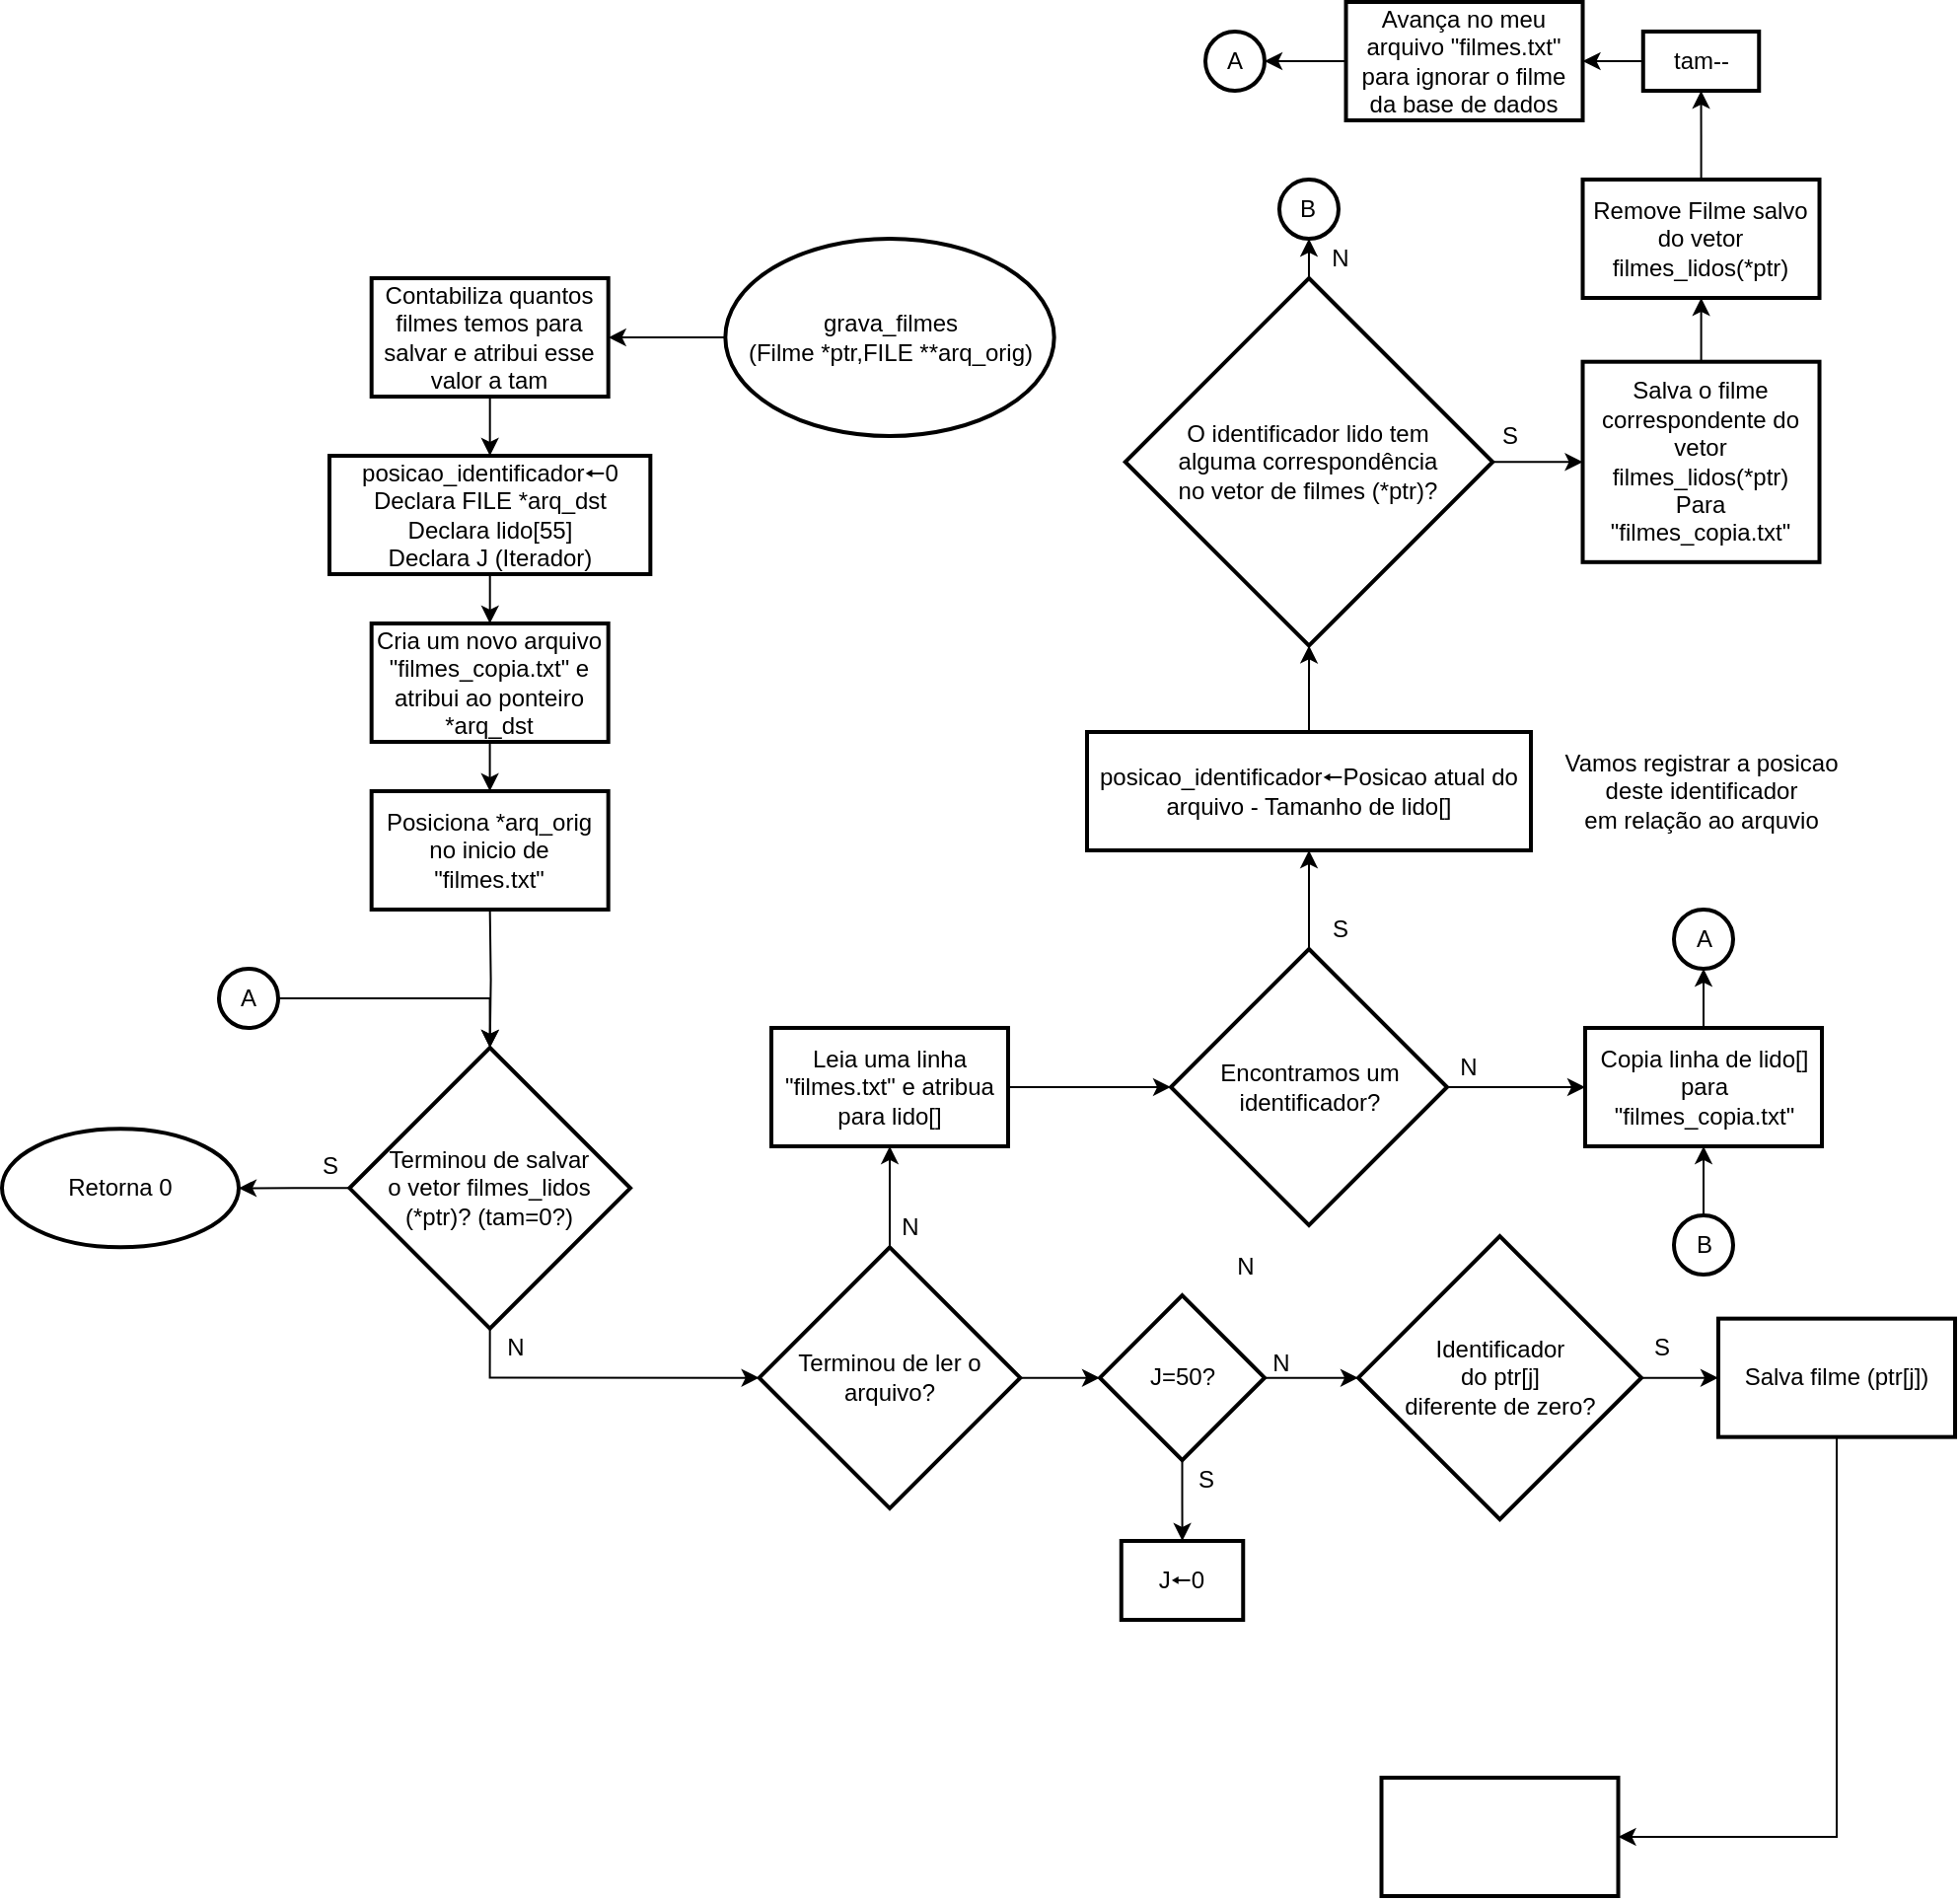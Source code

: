 <mxfile version="16.5.1" type="device"><diagram id="mSKZEvpQcY-o4UJTQBTM" name="Página-1"><mxGraphModel dx="1929" dy="1722" grid="1" gridSize="10" guides="1" tooltips="1" connect="1" arrows="1" fold="1" page="1" pageScale="1" pageWidth="827" pageHeight="1169" math="0" shadow="0"><root><mxCell id="0"/><mxCell id="1" parent="0"/><mxCell id="09kVyjvetfMRNSx0L0Ht-75" value="" style="edgeStyle=orthogonalEdgeStyle;rounded=0;orthogonalLoop=1;jettySize=auto;html=1;" parent="1" source="dNWGIJvHqVUyf6Vo1CNz-1" target="09kVyjvetfMRNSx0L0Ht-74" edge="1"><mxGeometry relative="1" as="geometry"/></mxCell><mxCell id="dNWGIJvHqVUyf6Vo1CNz-1" value="grava_filmes&lt;br&gt;(Filme *ptr,FILE **arq_orig)" style="strokeWidth=2;html=1;shape=mxgraph.flowchart.start_1;whiteSpace=wrap;" parent="1" vertex="1"><mxGeometry x="276.67" y="70.01" width="166.66" height="100" as="geometry"/></mxCell><mxCell id="09kVyjvetfMRNSx0L0Ht-4" value="" style="edgeStyle=orthogonalEdgeStyle;rounded=0;orthogonalLoop=1;jettySize=auto;html=1;" parent="1" source="09kVyjvetfMRNSx0L0Ht-1" target="09kVyjvetfMRNSx0L0Ht-3" edge="1"><mxGeometry relative="1" as="geometry"/></mxCell><mxCell id="09kVyjvetfMRNSx0L0Ht-1" value="posicao_identificador🠔0&lt;br&gt;Declara FILE *arq_dst&lt;br&gt;Declara lido[55]&lt;br&gt;Declara J (Iterador)" style="whiteSpace=wrap;html=1;strokeWidth=2;" parent="1" vertex="1"><mxGeometry x="76" y="180" width="162.67" height="60" as="geometry"/></mxCell><mxCell id="09kVyjvetfMRNSx0L0Ht-6" value="" style="edgeStyle=orthogonalEdgeStyle;rounded=0;orthogonalLoop=1;jettySize=auto;html=1;" parent="1" source="09kVyjvetfMRNSx0L0Ht-3" target="09kVyjvetfMRNSx0L0Ht-5" edge="1"><mxGeometry relative="1" as="geometry"/></mxCell><mxCell id="09kVyjvetfMRNSx0L0Ht-3" value="Cria um novo arquivo&lt;br&gt;&quot;filmes_copia.txt&quot; e atribui ao ponteiro *arq_dst" style="whiteSpace=wrap;html=1;strokeWidth=2;" parent="1" vertex="1"><mxGeometry x="97.335" y="265" width="120" height="60" as="geometry"/></mxCell><mxCell id="09kVyjvetfMRNSx0L0Ht-52" style="edgeStyle=orthogonalEdgeStyle;rounded=0;orthogonalLoop=1;jettySize=auto;html=1;exitX=0.5;exitY=1;exitDx=0;exitDy=0;entryX=0.5;entryY=0;entryDx=0;entryDy=0;" parent="1" target="09kVyjvetfMRNSx0L0Ht-26" edge="1"><mxGeometry relative="1" as="geometry"><mxPoint x="157.335" y="410" as="sourcePoint"/></mxGeometry></mxCell><mxCell id="09kVyjvetfMRNSx0L0Ht-5" value="Posiciona *arq_orig no inicio de &quot;filmes.txt&quot;" style="whiteSpace=wrap;html=1;strokeWidth=2;" parent="1" vertex="1"><mxGeometry x="97.335" y="350" width="120" height="60" as="geometry"/></mxCell><mxCell id="09kVyjvetfMRNSx0L0Ht-54" value="" style="edgeStyle=orthogonalEdgeStyle;rounded=0;orthogonalLoop=1;jettySize=auto;html=1;" parent="1" source="09kVyjvetfMRNSx0L0Ht-7" target="09kVyjvetfMRNSx0L0Ht-53" edge="1"><mxGeometry relative="1" as="geometry"/></mxCell><mxCell id="09kVyjvetfMRNSx0L0Ht-7" value="Leia uma linha &quot;filmes.txt&quot; e atribua para lido[]" style="whiteSpace=wrap;html=1;strokeWidth=2;" parent="1" vertex="1"><mxGeometry x="299.995" y="469.99" width="120" height="60" as="geometry"/></mxCell><mxCell id="09kVyjvetfMRNSx0L0Ht-20" value="" style="edgeStyle=orthogonalEdgeStyle;rounded=0;orthogonalLoop=1;jettySize=auto;html=1;" parent="1" source="09kVyjvetfMRNSx0L0Ht-13" target="09kVyjvetfMRNSx0L0Ht-19" edge="1"><mxGeometry relative="1" as="geometry"/></mxCell><mxCell id="09kVyjvetfMRNSx0L0Ht-13" value="posicao_identificador🠔Posicao atual do arquivo - Tamanho de lido[]" style="whiteSpace=wrap;html=1;strokeWidth=2;" parent="1" vertex="1"><mxGeometry x="460" y="320" width="225" height="60" as="geometry"/></mxCell><mxCell id="09kVyjvetfMRNSx0L0Ht-16" value="Vamos registrar a posicao&lt;br&gt;deste identificador&lt;br&gt;em relação ao arquvio" style="text;html=1;align=center;verticalAlign=middle;resizable=0;points=[];autosize=1;strokeColor=none;fillColor=none;" parent="1" vertex="1"><mxGeometry x="696.26" y="325" width="150" height="50" as="geometry"/></mxCell><mxCell id="09kVyjvetfMRNSx0L0Ht-34" style="edgeStyle=orthogonalEdgeStyle;rounded=0;orthogonalLoop=1;jettySize=auto;html=1;exitX=1;exitY=0.5;exitDx=0;exitDy=0;entryX=0;entryY=0.5;entryDx=0;entryDy=0;" parent="1" source="09kVyjvetfMRNSx0L0Ht-19" target="09kVyjvetfMRNSx0L0Ht-31" edge="1"><mxGeometry relative="1" as="geometry"/></mxCell><mxCell id="09kVyjvetfMRNSx0L0Ht-71" style="edgeStyle=orthogonalEdgeStyle;rounded=0;orthogonalLoop=1;jettySize=auto;html=1;exitX=0.5;exitY=0;exitDx=0;exitDy=0;entryX=0.5;entryY=1;entryDx=0;entryDy=0;entryPerimeter=0;" parent="1" source="09kVyjvetfMRNSx0L0Ht-19" target="09kVyjvetfMRNSx0L0Ht-70" edge="1"><mxGeometry relative="1" as="geometry"/></mxCell><mxCell id="09kVyjvetfMRNSx0L0Ht-19" value="O identificador lido tem &lt;br&gt;alguma correspondência &lt;br&gt;no vetor de filmes (*ptr)?" style="rhombus;whiteSpace=wrap;html=1;strokeWidth=2;" parent="1" vertex="1"><mxGeometry x="479.37" y="90" width="186.25" height="186.25" as="geometry"/></mxCell><mxCell id="09kVyjvetfMRNSx0L0Ht-23" value="N" style="text;html=1;align=center;verticalAlign=middle;resizable=0;points=[];autosize=1;strokeColor=none;fillColor=none;" parent="1" vertex="1"><mxGeometry x="577.51" y="70.01" width="20" height="20" as="geometry"/></mxCell><mxCell id="09kVyjvetfMRNSx0L0Ht-88" style="edgeStyle=orthogonalEdgeStyle;rounded=0;orthogonalLoop=1;jettySize=auto;html=1;exitX=1;exitY=0.5;exitDx=0;exitDy=0;exitPerimeter=0;entryX=0.5;entryY=0;entryDx=0;entryDy=0;" parent="1" source="09kVyjvetfMRNSx0L0Ht-24" target="09kVyjvetfMRNSx0L0Ht-26" edge="1"><mxGeometry relative="1" as="geometry"/></mxCell><mxCell id="09kVyjvetfMRNSx0L0Ht-24" value="A" style="strokeWidth=2;html=1;shape=mxgraph.flowchart.start_2;whiteSpace=wrap;" parent="1" vertex="1"><mxGeometry x="20.0" y="440" width="30" height="30" as="geometry"/></mxCell><mxCell id="09kVyjvetfMRNSx0L0Ht-81" value="" style="edgeStyle=orthogonalEdgeStyle;rounded=0;orthogonalLoop=1;jettySize=auto;html=1;" parent="1" source="09kVyjvetfMRNSx0L0Ht-26" target="09kVyjvetfMRNSx0L0Ht-80" edge="1"><mxGeometry relative="1" as="geometry"/></mxCell><mxCell id="09kVyjvetfMRNSx0L0Ht-84" style="edgeStyle=orthogonalEdgeStyle;rounded=0;orthogonalLoop=1;jettySize=auto;html=1;exitX=0.5;exitY=1;exitDx=0;exitDy=0;entryX=0;entryY=0.5;entryDx=0;entryDy=0;" parent="1" source="09kVyjvetfMRNSx0L0Ht-26" target="09kVyjvetfMRNSx0L0Ht-82" edge="1"><mxGeometry relative="1" as="geometry"/></mxCell><mxCell id="09kVyjvetfMRNSx0L0Ht-26" value="Terminou de salvar&lt;br&gt;o vetor filmes_lidos&lt;br&gt;(*ptr)? (tam=0?)" style="rhombus;whiteSpace=wrap;html=1;strokeWidth=2;" parent="1" vertex="1"><mxGeometry x="86.17" y="480.0" width="142.33" height="142.33" as="geometry"/></mxCell><mxCell id="09kVyjvetfMRNSx0L0Ht-45" value="" style="edgeStyle=orthogonalEdgeStyle;rounded=0;orthogonalLoop=1;jettySize=auto;html=1;" parent="1" source="09kVyjvetfMRNSx0L0Ht-31" target="09kVyjvetfMRNSx0L0Ht-44" edge="1"><mxGeometry relative="1" as="geometry"/></mxCell><mxCell id="09kVyjvetfMRNSx0L0Ht-31" value="Salva o filme correspondente do vetor&lt;br&gt;filmes_lidos(*ptr)&lt;br&gt;Para &quot;filmes_copia.txt&quot;" style="whiteSpace=wrap;html=1;strokeWidth=2;" parent="1" vertex="1"><mxGeometry x="711.26" y="132.35" width="120" height="101.56" as="geometry"/></mxCell><mxCell id="09kVyjvetfMRNSx0L0Ht-69" style="edgeStyle=orthogonalEdgeStyle;rounded=0;orthogonalLoop=1;jettySize=auto;html=1;exitX=0;exitY=0.5;exitDx=0;exitDy=0;entryX=1;entryY=0.5;entryDx=0;entryDy=0;entryPerimeter=0;" parent="1" source="09kVyjvetfMRNSx0L0Ht-35" target="09kVyjvetfMRNSx0L0Ht-68" edge="1"><mxGeometry relative="1" as="geometry"/></mxCell><mxCell id="09kVyjvetfMRNSx0L0Ht-35" value="Avança no meu arquivo &quot;filmes.txt&quot;&lt;br&gt;para ignorar o filme da base de dados" style="whiteSpace=wrap;html=1;strokeWidth=2;" parent="1" vertex="1"><mxGeometry x="591.26" y="-50" width="120" height="60" as="geometry"/></mxCell><mxCell id="09kVyjvetfMRNSx0L0Ht-37" value="S" style="text;html=1;align=center;verticalAlign=middle;resizable=0;points=[];autosize=1;strokeColor=none;fillColor=none;" parent="1" vertex="1"><mxGeometry x="663.75" y="160" width="20" height="20" as="geometry"/></mxCell><mxCell id="09kVyjvetfMRNSx0L0Ht-64" style="edgeStyle=orthogonalEdgeStyle;rounded=0;orthogonalLoop=1;jettySize=auto;html=1;exitX=0.5;exitY=0;exitDx=0;exitDy=0;entryX=0.5;entryY=1;entryDx=0;entryDy=0;entryPerimeter=0;" parent="1" source="09kVyjvetfMRNSx0L0Ht-38" target="09kVyjvetfMRNSx0L0Ht-63" edge="1"><mxGeometry relative="1" as="geometry"/></mxCell><mxCell id="09kVyjvetfMRNSx0L0Ht-38" value="Copia linha de lido[] para &quot;filmes_copia.txt&quot;" style="whiteSpace=wrap;html=1;strokeWidth=2;" parent="1" vertex="1"><mxGeometry x="712.505" y="469.995" width="120" height="60" as="geometry"/></mxCell><mxCell id="09kVyjvetfMRNSx0L0Ht-78" value="" style="edgeStyle=orthogonalEdgeStyle;rounded=0;orthogonalLoop=1;jettySize=auto;html=1;" parent="1" source="09kVyjvetfMRNSx0L0Ht-44" target="09kVyjvetfMRNSx0L0Ht-77" edge="1"><mxGeometry relative="1" as="geometry"/></mxCell><mxCell id="09kVyjvetfMRNSx0L0Ht-44" value="Remove Filme salvo do vetor filmes_lidos(*ptr)" style="whiteSpace=wrap;html=1;strokeWidth=2;" parent="1" vertex="1"><mxGeometry x="711.26" y="40.01" width="120" height="60" as="geometry"/></mxCell><mxCell id="09kVyjvetfMRNSx0L0Ht-55" style="edgeStyle=orthogonalEdgeStyle;rounded=0;orthogonalLoop=1;jettySize=auto;html=1;exitX=0.5;exitY=0;exitDx=0;exitDy=0;entryX=0.5;entryY=1;entryDx=0;entryDy=0;" parent="1" source="09kVyjvetfMRNSx0L0Ht-53" target="09kVyjvetfMRNSx0L0Ht-13" edge="1"><mxGeometry relative="1" as="geometry"/></mxCell><mxCell id="09kVyjvetfMRNSx0L0Ht-59" style="edgeStyle=orthogonalEdgeStyle;rounded=0;orthogonalLoop=1;jettySize=auto;html=1;exitX=1;exitY=0.5;exitDx=0;exitDy=0;entryX=0;entryY=0.5;entryDx=0;entryDy=0;" parent="1" source="09kVyjvetfMRNSx0L0Ht-53" target="09kVyjvetfMRNSx0L0Ht-38" edge="1"><mxGeometry relative="1" as="geometry"/></mxCell><mxCell id="09kVyjvetfMRNSx0L0Ht-53" value="Encontramos um identificador?" style="rhombus;whiteSpace=wrap;html=1;strokeWidth=2;" parent="1" vertex="1"><mxGeometry x="502.5" y="430" width="140" height="140" as="geometry"/></mxCell><mxCell id="09kVyjvetfMRNSx0L0Ht-56" value="S" style="text;html=1;align=center;verticalAlign=middle;resizable=0;points=[];autosize=1;strokeColor=none;fillColor=none;" parent="1" vertex="1"><mxGeometry x="577.51" y="410" width="20" height="20" as="geometry"/></mxCell><mxCell id="09kVyjvetfMRNSx0L0Ht-60" value="N" style="text;html=1;align=center;verticalAlign=middle;resizable=0;points=[];autosize=1;strokeColor=none;fillColor=none;" parent="1" vertex="1"><mxGeometry x="642.5" y="480" width="20" height="20" as="geometry"/></mxCell><mxCell id="09kVyjvetfMRNSx0L0Ht-63" value="A" style="strokeWidth=2;html=1;shape=mxgraph.flowchart.start_2;whiteSpace=wrap;" parent="1" vertex="1"><mxGeometry x="757.5" y="410" width="30" height="30" as="geometry"/></mxCell><mxCell id="09kVyjvetfMRNSx0L0Ht-66" value="N" style="text;html=1;align=center;verticalAlign=middle;resizable=0;points=[];autosize=1;strokeColor=none;fillColor=none;" parent="1" vertex="1"><mxGeometry x="160" y="622.33" width="20" height="20" as="geometry"/></mxCell><mxCell id="09kVyjvetfMRNSx0L0Ht-68" value="A" style="strokeWidth=2;html=1;shape=mxgraph.flowchart.start_2;whiteSpace=wrap;" parent="1" vertex="1"><mxGeometry x="520" y="-35" width="30" height="30" as="geometry"/></mxCell><mxCell id="09kVyjvetfMRNSx0L0Ht-70" value="B" style="strokeWidth=2;html=1;shape=mxgraph.flowchart.start_2;whiteSpace=wrap;" parent="1" vertex="1"><mxGeometry x="557.49" y="40.01" width="30" height="30" as="geometry"/></mxCell><mxCell id="09kVyjvetfMRNSx0L0Ht-73" style="edgeStyle=orthogonalEdgeStyle;rounded=0;orthogonalLoop=1;jettySize=auto;html=1;exitX=0.5;exitY=0;exitDx=0;exitDy=0;exitPerimeter=0;entryX=0.5;entryY=1;entryDx=0;entryDy=0;" parent="1" source="09kVyjvetfMRNSx0L0Ht-72" target="09kVyjvetfMRNSx0L0Ht-38" edge="1"><mxGeometry relative="1" as="geometry"/></mxCell><mxCell id="09kVyjvetfMRNSx0L0Ht-72" value="B" style="strokeWidth=2;html=1;shape=mxgraph.flowchart.start_2;whiteSpace=wrap;" parent="1" vertex="1"><mxGeometry x="757.5" y="565" width="30" height="30" as="geometry"/></mxCell><mxCell id="09kVyjvetfMRNSx0L0Ht-76" style="edgeStyle=orthogonalEdgeStyle;rounded=0;orthogonalLoop=1;jettySize=auto;html=1;exitX=0.5;exitY=1;exitDx=0;exitDy=0;entryX=0.5;entryY=0;entryDx=0;entryDy=0;" parent="1" source="09kVyjvetfMRNSx0L0Ht-74" target="09kVyjvetfMRNSx0L0Ht-1" edge="1"><mxGeometry relative="1" as="geometry"/></mxCell><mxCell id="09kVyjvetfMRNSx0L0Ht-74" value="Contabiliza quantos filmes temos para salvar e atribui esse valor a tam" style="whiteSpace=wrap;html=1;strokeWidth=2;" parent="1" vertex="1"><mxGeometry x="97.34" y="90.01" width="120" height="60" as="geometry"/></mxCell><mxCell id="09kVyjvetfMRNSx0L0Ht-79" style="edgeStyle=orthogonalEdgeStyle;rounded=0;orthogonalLoop=1;jettySize=auto;html=1;exitX=0;exitY=0.5;exitDx=0;exitDy=0;entryX=1;entryY=0.5;entryDx=0;entryDy=0;" parent="1" source="09kVyjvetfMRNSx0L0Ht-77" target="09kVyjvetfMRNSx0L0Ht-35" edge="1"><mxGeometry relative="1" as="geometry"/></mxCell><mxCell id="09kVyjvetfMRNSx0L0Ht-77" value="tam--" style="whiteSpace=wrap;html=1;strokeWidth=2;" parent="1" vertex="1"><mxGeometry x="741.89" y="-35.01" width="58.74" height="30.01" as="geometry"/></mxCell><mxCell id="09kVyjvetfMRNSx0L0Ht-80" value="Retorna 0" style="ellipse;whiteSpace=wrap;html=1;strokeWidth=2;" parent="1" vertex="1"><mxGeometry x="-89.995" y="521.165" width="120" height="60" as="geometry"/></mxCell><mxCell id="09kVyjvetfMRNSx0L0Ht-85" style="edgeStyle=orthogonalEdgeStyle;rounded=0;orthogonalLoop=1;jettySize=auto;html=1;exitX=0.5;exitY=0;exitDx=0;exitDy=0;entryX=0.5;entryY=1;entryDx=0;entryDy=0;" parent="1" source="09kVyjvetfMRNSx0L0Ht-82" target="09kVyjvetfMRNSx0L0Ht-7" edge="1"><mxGeometry relative="1" as="geometry"/></mxCell><mxCell id="sTBRW66WtCynnonbJoTU-5" value="" style="edgeStyle=orthogonalEdgeStyle;rounded=0;orthogonalLoop=1;jettySize=auto;html=1;" edge="1" parent="1" source="09kVyjvetfMRNSx0L0Ht-82" target="sTBRW66WtCynnonbJoTU-4"><mxGeometry relative="1" as="geometry"/></mxCell><mxCell id="09kVyjvetfMRNSx0L0Ht-82" value="Terminou de ler o arquivo?" style="rhombus;whiteSpace=wrap;html=1;strokeWidth=2;" parent="1" vertex="1"><mxGeometry x="293.83" y="581.16" width="132.33" height="132.33" as="geometry"/></mxCell><mxCell id="09kVyjvetfMRNSx0L0Ht-86" value="N" style="text;html=1;align=center;verticalAlign=middle;resizable=0;points=[];autosize=1;strokeColor=none;fillColor=none;" parent="1" vertex="1"><mxGeometry x="360" y="561.16" width="20" height="20" as="geometry"/></mxCell><mxCell id="09kVyjvetfMRNSx0L0Ht-87" value="S" style="text;html=1;align=center;verticalAlign=middle;resizable=0;points=[];autosize=1;strokeColor=none;fillColor=none;" parent="1" vertex="1"><mxGeometry x="66.17" y="529.99" width="20" height="20" as="geometry"/></mxCell><mxCell id="sTBRW66WtCynnonbJoTU-10" value="" style="edgeStyle=orthogonalEdgeStyle;rounded=0;orthogonalLoop=1;jettySize=auto;html=1;" edge="1" parent="1" source="sTBRW66WtCynnonbJoTU-4" target="sTBRW66WtCynnonbJoTU-9"><mxGeometry relative="1" as="geometry"/></mxCell><mxCell id="sTBRW66WtCynnonbJoTU-17" value="" style="edgeStyle=orthogonalEdgeStyle;rounded=0;orthogonalLoop=1;jettySize=auto;html=1;" edge="1" parent="1" source="sTBRW66WtCynnonbJoTU-4" target="sTBRW66WtCynnonbJoTU-16"><mxGeometry relative="1" as="geometry"/></mxCell><mxCell id="sTBRW66WtCynnonbJoTU-4" value="J=50?" style="rhombus;whiteSpace=wrap;html=1;strokeWidth=2;" vertex="1" parent="1"><mxGeometry x="466.51" y="605.58" width="83.49" height="83.49" as="geometry"/></mxCell><mxCell id="sTBRW66WtCynnonbJoTU-15" style="edgeStyle=orthogonalEdgeStyle;rounded=0;orthogonalLoop=1;jettySize=auto;html=1;exitX=0.5;exitY=1;exitDx=0;exitDy=0;entryX=1;entryY=0.5;entryDx=0;entryDy=0;" edge="1" parent="1" source="sTBRW66WtCynnonbJoTU-6" target="sTBRW66WtCynnonbJoTU-13"><mxGeometry relative="1" as="geometry"/></mxCell><mxCell id="sTBRW66WtCynnonbJoTU-6" value="Salva filme (ptr[j])" style="whiteSpace=wrap;html=1;strokeWidth=2;" vertex="1" parent="1"><mxGeometry x="780.005" y="617.325" width="120" height="60" as="geometry"/></mxCell><mxCell id="sTBRW66WtCynnonbJoTU-8" value="N" style="text;html=1;align=center;verticalAlign=middle;resizable=0;points=[];autosize=1;strokeColor=none;fillColor=none;" vertex="1" parent="1"><mxGeometry x="530" y="581.16" width="20" height="20" as="geometry"/></mxCell><mxCell id="sTBRW66WtCynnonbJoTU-11" style="edgeStyle=orthogonalEdgeStyle;rounded=0;orthogonalLoop=1;jettySize=auto;html=1;exitX=1;exitY=0.5;exitDx=0;exitDy=0;entryX=0;entryY=0.5;entryDx=0;entryDy=0;" edge="1" parent="1" source="sTBRW66WtCynnonbJoTU-9" target="sTBRW66WtCynnonbJoTU-6"><mxGeometry relative="1" as="geometry"/></mxCell><mxCell id="sTBRW66WtCynnonbJoTU-9" value="Identificador&lt;br&gt;do ptr[j]&lt;br&gt;diferente de zero?" style="rhombus;whiteSpace=wrap;html=1;strokeWidth=2;" vertex="1" parent="1"><mxGeometry x="597.51" y="575.58" width="143.49" height="143.49" as="geometry"/></mxCell><mxCell id="sTBRW66WtCynnonbJoTU-12" value="S" style="text;html=1;align=center;verticalAlign=middle;resizable=0;points=[];autosize=1;strokeColor=none;fillColor=none;" vertex="1" parent="1"><mxGeometry x="741" y="622.33" width="20" height="20" as="geometry"/></mxCell><mxCell id="sTBRW66WtCynnonbJoTU-13" value="" style="whiteSpace=wrap;html=1;strokeWidth=2;" vertex="1" parent="1"><mxGeometry x="609.255" y="850.005" width="120" height="60" as="geometry"/></mxCell><mxCell id="sTBRW66WtCynnonbJoTU-16" value="J🠔0" style="whiteSpace=wrap;html=1;strokeWidth=2;" vertex="1" parent="1"><mxGeometry x="477.38" y="730" width="61.75" height="40" as="geometry"/></mxCell><mxCell id="sTBRW66WtCynnonbJoTU-18" value="S" style="text;html=1;align=center;verticalAlign=middle;resizable=0;points=[];autosize=1;strokeColor=none;fillColor=none;" vertex="1" parent="1"><mxGeometry x="510" y="689.07" width="20" height="20" as="geometry"/></mxCell><mxCell id="sTBRW66WtCynnonbJoTU-19" value="N" style="text;html=1;align=center;verticalAlign=middle;resizable=0;points=[];autosize=1;strokeColor=none;fillColor=none;" vertex="1" parent="1"><mxGeometry x="548.26" y="630" width="20" height="20" as="geometry"/></mxCell></root></mxGraphModel></diagram></mxfile>